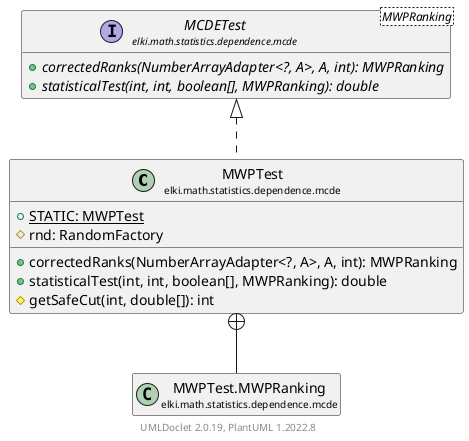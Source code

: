 @startuml
    remove .*\.(Instance|Par|Parameterizer|Factory)$
    set namespaceSeparator none
    hide empty fields
    hide empty methods

    class "<size:14>MWPTest\n<size:10>elki.math.statistics.dependence.mcde" as elki.math.statistics.dependence.mcde.MWPTest [[MWPTest.html]] {
        {static} +STATIC: MWPTest
        #rnd: RandomFactory
        +correctedRanks(NumberArrayAdapter<?, A>, A, int): MWPRanking
        +statisticalTest(int, int, boolean[], MWPRanking): double
        #getSafeCut(int, double[]): int
    }

    interface "<size:14>MCDETest\n<size:10>elki.math.statistics.dependence.mcde" as elki.math.statistics.dependence.mcde.MCDETest<MWPRanking> [[MCDETest.html]] {
        {abstract} +correctedRanks(NumberArrayAdapter<?, A>, A, int): MWPRanking
        {abstract} +statisticalTest(int, int, boolean[], MWPRanking): double
    }
    class "<size:14>MWPTest.MWPRanking\n<size:10>elki.math.statistics.dependence.mcde" as elki.math.statistics.dependence.mcde.MWPTest.MWPRanking [[MWPTest.MWPRanking.html]]
    class "<size:14>MWPTest.Par\n<size:10>elki.math.statistics.dependence.mcde" as elki.math.statistics.dependence.mcde.MWPTest.Par [[MWPTest.Par.html]]

    elki.math.statistics.dependence.mcde.MCDETest <|.. elki.math.statistics.dependence.mcde.MWPTest
    elki.math.statistics.dependence.mcde.MWPTest +-- elki.math.statistics.dependence.mcde.MWPTest.MWPRanking
    elki.math.statistics.dependence.mcde.MWPTest +-- elki.math.statistics.dependence.mcde.MWPTest.Par

    center footer UMLDoclet 2.0.19, PlantUML 1.2022.8
@enduml
